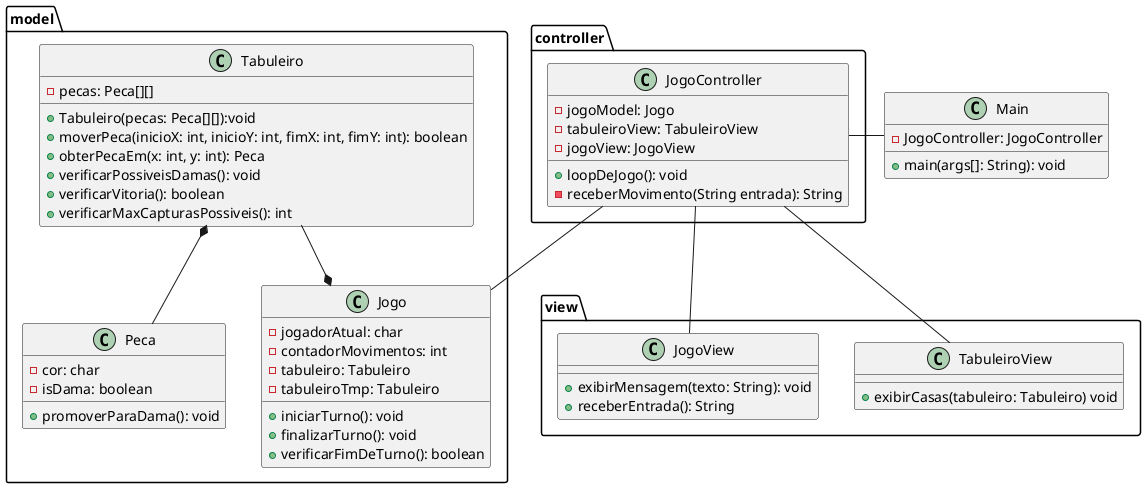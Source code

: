 @startuml Classes

package model {
    class Tabuleiro {
        -pecas: Peca[][]

        +Tabuleiro(pecas: Peca[][]):void
        +moverPeca(inicioX: int, inicioY: int, fimX: int, fimY: int): boolean
        +obterPecaEm(x: int, y: int): Peca
        +verificarPossiveisDamas(): void
        +verificarVitoria(): boolean
        +verificarMaxCapturasPossiveis(): int
    }

    class Peca {
        -cor: char
        -isDama: boolean

        +promoverParaDama(): void
    }

    class Jogo {
        -jogadorAtual: char
        -contadorMovimentos: int
        -tabuleiro: Tabuleiro
        -tabuleiroTmp: Tabuleiro

        +iniciarTurno(): void
        +finalizarTurno(): void
        +verificarFimDeTurno(): boolean
    }
}

package view {
    class TabuleiroView {
        +exibirCasas(tabuleiro: Tabuleiro) void
    }

    class JogoView {
        +exibirMensagem(texto: String): void
        +receberEntrada(): String
    }
}

package controller {
    class JogoController {
        -jogoModel: Jogo
        -tabuleiroView: TabuleiroView
        -jogoView: JogoView

        +loopDeJogo(): void
        -receberMovimento(String entrada): String
    }
}

class Main {
    - JogoController: JogoController

    + main(args[]: String): void
}

Tabuleiro *-- Peca
Tabuleiro --* Jogo
JogoController -- TabuleiroView
JogoController -- JogoView
JogoController -- Jogo
JogoController - Main

@enduml
